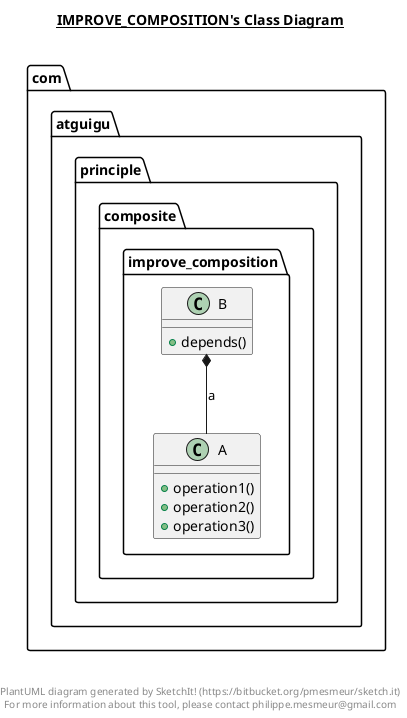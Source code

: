 @startuml

title __IMPROVE_COMPOSITION's Class Diagram__\n

  namespace com.atguigu.principle.composite {
    namespace improve_composition {
      class com.atguigu.principle.composite.improve_composition.A {
          + operation1()
          + operation2()
          + operation3()
      }

      class com.atguigu.principle.composite.improve_composition.B {
          + depends()
      }
    }
  }
  

  com.atguigu.principle.composite.improve_composition.B *-- com.atguigu.principle.composite.improve_composition.A : a


right footer


PlantUML diagram generated by SketchIt! (https://bitbucket.org/pmesmeur/sketch.it)
For more information about this tool, please contact philippe.mesmeur@gmail.com
endfooter

@enduml
